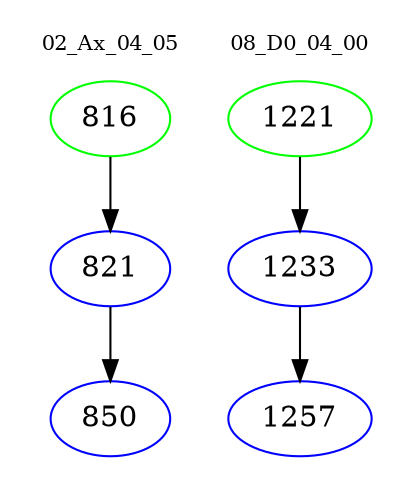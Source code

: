 digraph{
subgraph cluster_0 {
color = white
label = "02_Ax_04_05";
fontsize=10;
T0_816 [label="816", color="green"]
T0_816 -> T0_821 [color="black"]
T0_821 [label="821", color="blue"]
T0_821 -> T0_850 [color="black"]
T0_850 [label="850", color="blue"]
}
subgraph cluster_1 {
color = white
label = "08_D0_04_00";
fontsize=10;
T1_1221 [label="1221", color="green"]
T1_1221 -> T1_1233 [color="black"]
T1_1233 [label="1233", color="blue"]
T1_1233 -> T1_1257 [color="black"]
T1_1257 [label="1257", color="blue"]
}
}
